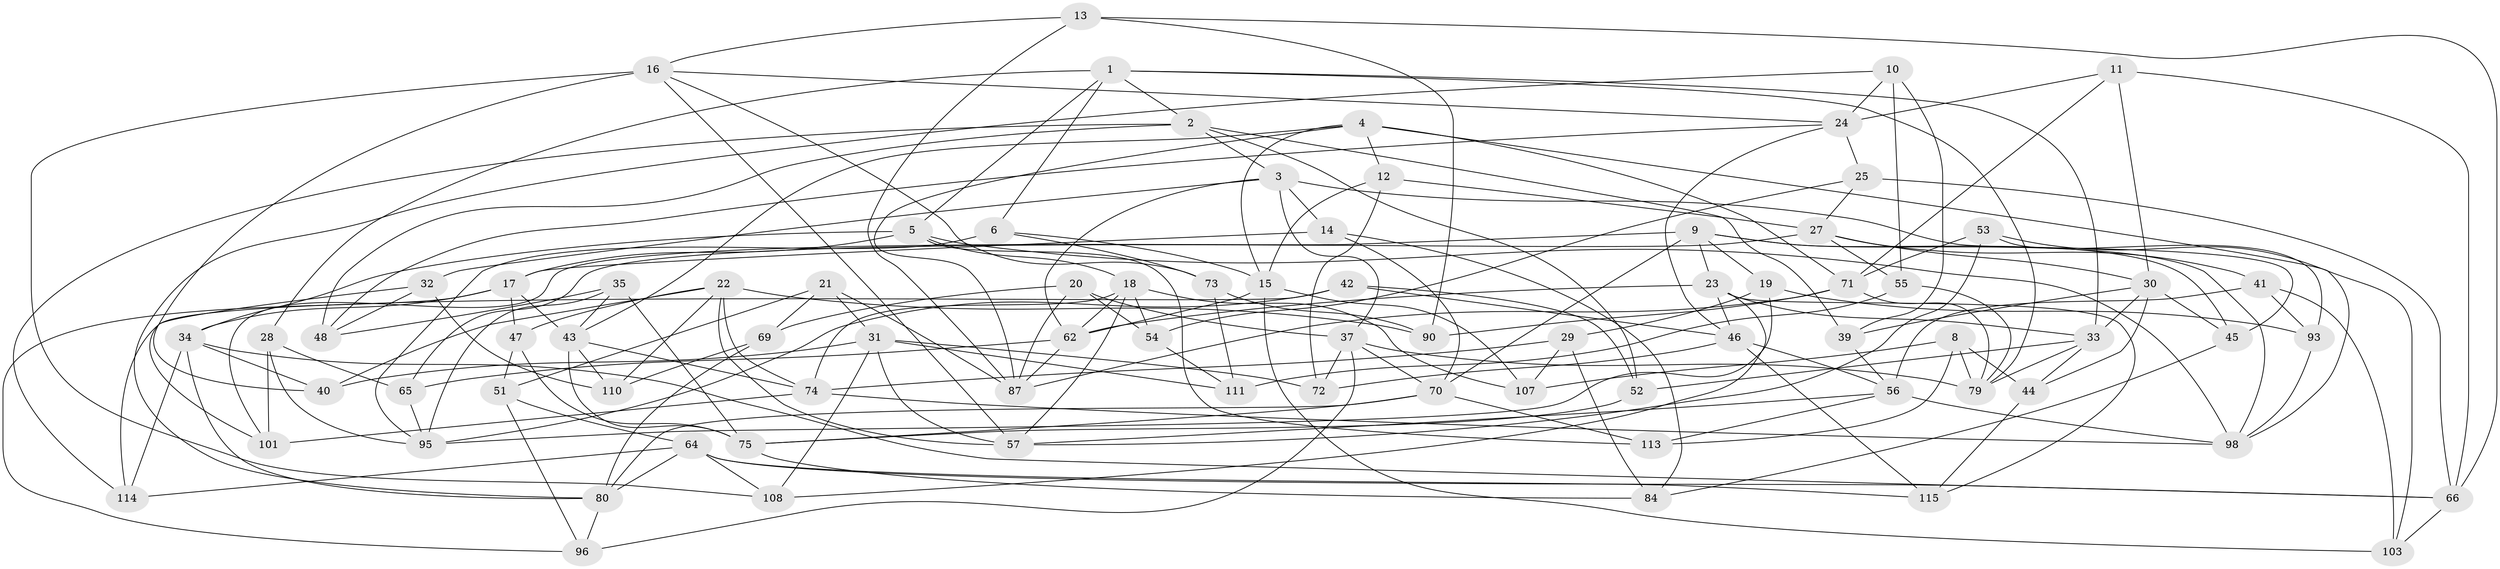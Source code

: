 // original degree distribution, {4: 1.0}
// Generated by graph-tools (version 1.1) at 2025/11/02/27/25 16:11:48]
// undirected, 80 vertices, 195 edges
graph export_dot {
graph [start="1"]
  node [color=gray90,style=filled];
  1 [super="+7"];
  2 [super="+100"];
  3 [super="+68"];
  4 [super="+26"];
  5 [super="+81"];
  6;
  8;
  9 [super="+104"];
  10;
  11;
  12;
  13;
  14;
  15 [super="+88"];
  16 [super="+49"];
  17 [super="+60"];
  18 [super="+85"];
  19;
  20;
  21;
  22 [super="+61"];
  23 [super="+105"];
  24 [super="+50"];
  25;
  27 [super="+78"];
  28;
  29;
  30 [super="+38"];
  31 [super="+59"];
  32;
  33 [super="+63"];
  34 [super="+36"];
  35;
  37 [super="+102"];
  39;
  40;
  41;
  42;
  43 [super="+94"];
  44;
  45;
  46 [super="+76"];
  47;
  48;
  51;
  52;
  53;
  54;
  55;
  56 [super="+77"];
  57 [super="+58"];
  62 [super="+86"];
  64 [super="+109"];
  65;
  66 [super="+67"];
  69;
  70 [super="+82"];
  71 [super="+89"];
  72;
  73;
  74 [super="+83"];
  75 [super="+91"];
  79 [super="+97"];
  80 [super="+92"];
  84;
  87 [super="+112"];
  90;
  93;
  95 [super="+106"];
  96;
  98 [super="+99"];
  101;
  103;
  107;
  108;
  110;
  111;
  113;
  114;
  115;
  1 -- 28;
  1 -- 33;
  1 -- 2;
  1 -- 6;
  1 -- 5;
  1 -- 79;
  2 -- 114;
  2 -- 52;
  2 -- 48;
  2 -- 39;
  2 -- 3;
  3 -- 45;
  3 -- 62;
  3 -- 37;
  3 -- 32;
  3 -- 14;
  4 -- 98;
  4 -- 43;
  4 -- 12;
  4 -- 71;
  4 -- 15;
  4 -- 87;
  5 -- 98;
  5 -- 18;
  5 -- 17;
  5 -- 34;
  5 -- 113;
  6 -- 95;
  6 -- 73;
  6 -- 15;
  8 -- 113;
  8 -- 107;
  8 -- 44;
  8 -- 79;
  9 -- 70;
  9 -- 19;
  9 -- 45;
  9 -- 101;
  9 -- 23;
  9 -- 98;
  10 -- 24;
  10 -- 80;
  10 -- 39;
  10 -- 55;
  11 -- 71;
  11 -- 24;
  11 -- 30;
  11 -- 66;
  12 -- 72;
  12 -- 27;
  12 -- 15;
  13 -- 90;
  13 -- 16;
  13 -- 87;
  13 -- 66;
  14 -- 17;
  14 -- 70;
  14 -- 84;
  15 -- 103;
  15 -- 62;
  15 -- 107;
  16 -- 73;
  16 -- 24;
  16 -- 40;
  16 -- 108;
  16 -- 57;
  17 -- 47;
  17 -- 96;
  17 -- 34;
  17 -- 43;
  18 -- 54;
  18 -- 57;
  18 -- 107;
  18 -- 74;
  18 -- 62;
  19 -- 29;
  19 -- 95;
  19 -- 93;
  20 -- 54;
  20 -- 69;
  20 -- 37;
  20 -- 87;
  21 -- 69;
  21 -- 31;
  21 -- 87;
  21 -- 51;
  22 -- 40;
  22 -- 57;
  22 -- 110;
  22 -- 90;
  22 -- 47;
  22 -- 74;
  23 -- 33;
  23 -- 46;
  23 -- 115;
  23 -- 108;
  23 -- 62;
  24 -- 46;
  24 -- 25;
  24 -- 48;
  25 -- 54;
  25 -- 66;
  25 -- 27;
  27 -- 55;
  27 -- 30;
  27 -- 65;
  27 -- 41;
  28 -- 65;
  28 -- 101;
  28 -- 95;
  29 -- 74;
  29 -- 84;
  29 -- 107;
  30 -- 45;
  30 -- 33;
  30 -- 44;
  30 -- 39;
  31 -- 72;
  31 -- 40;
  31 -- 57;
  31 -- 108;
  31 -- 111;
  32 -- 101;
  32 -- 48;
  32 -- 110;
  33 -- 44;
  33 -- 79;
  33 -- 52;
  34 -- 66;
  34 -- 80;
  34 -- 40;
  34 -- 114;
  35 -- 48;
  35 -- 43;
  35 -- 75;
  35 -- 95;
  37 -- 79;
  37 -- 72;
  37 -- 96;
  37 -- 70;
  39 -- 56;
  41 -- 93;
  41 -- 103;
  41 -- 56;
  42 -- 114;
  42 -- 46;
  42 -- 52;
  42 -- 95;
  43 -- 110;
  43 -- 75;
  43 -- 74;
  44 -- 115;
  45 -- 84;
  46 -- 115;
  46 -- 72;
  46 -- 56;
  47 -- 51;
  47 -- 75;
  51 -- 64;
  51 -- 96;
  52 -- 75;
  53 -- 93;
  53 -- 103;
  53 -- 71;
  53 -- 57;
  54 -- 111;
  55 -- 111;
  55 -- 79;
  56 -- 98;
  56 -- 57;
  56 -- 113;
  62 -- 65;
  62 -- 87;
  64 -- 66;
  64 -- 80;
  64 -- 114;
  64 -- 115;
  64 -- 108;
  65 -- 95;
  66 -- 103;
  69 -- 110;
  69 -- 80;
  70 -- 75;
  70 -- 80;
  70 -- 113;
  71 -- 90;
  71 -- 87;
  71 -- 79;
  73 -- 111;
  73 -- 90;
  74 -- 101;
  74 -- 98;
  75 -- 84;
  80 -- 96;
  93 -- 98;
}
